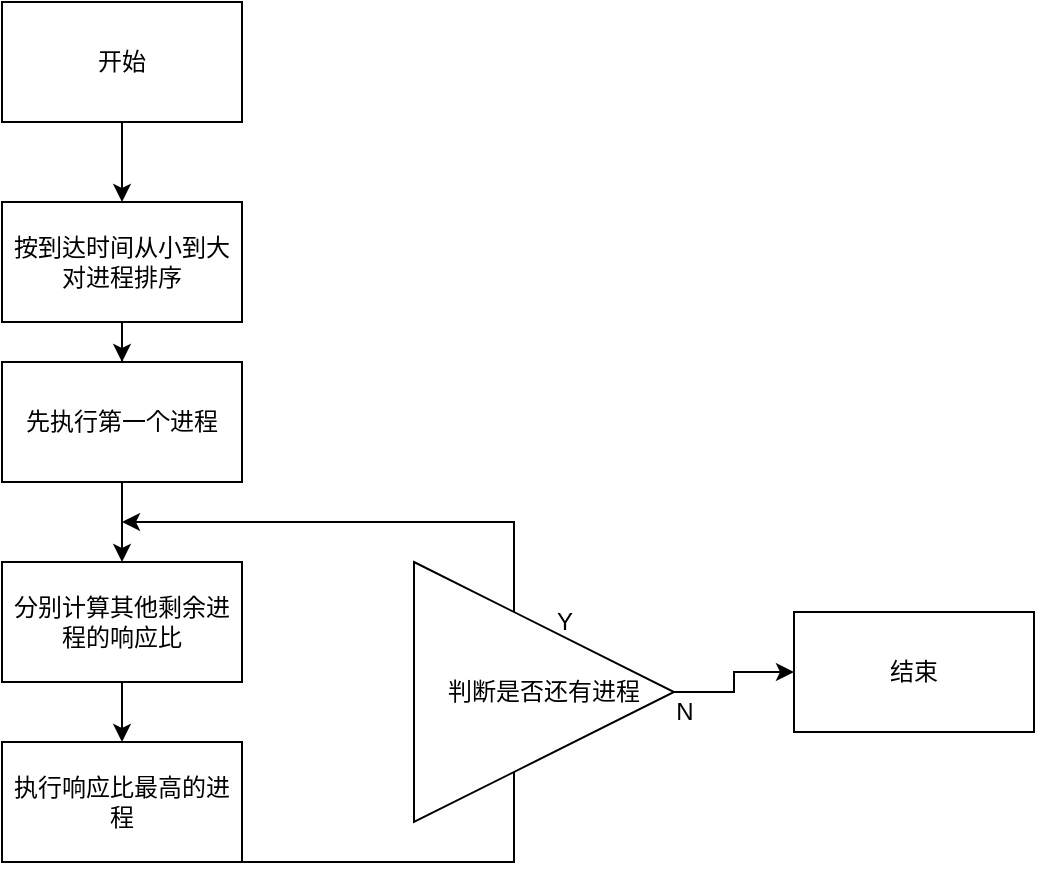 <mxfile version="18.0.2" type="device"><diagram id="Bk8rncyYZpVIqLcajG7B" name="Page-1"><mxGraphModel dx="1144" dy="828" grid="1" gridSize="10" guides="1" tooltips="1" connect="1" arrows="1" fold="1" page="1" pageScale="1" pageWidth="827" pageHeight="1169" math="0" shadow="0"><root><mxCell id="0"/><mxCell id="1" parent="0"/><mxCell id="7NaSvd2TsRrOJBBRSTkC-3" value="" style="edgeStyle=orthogonalEdgeStyle;rounded=0;orthogonalLoop=1;jettySize=auto;html=1;" edge="1" parent="1" source="7NaSvd2TsRrOJBBRSTkC-1" target="7NaSvd2TsRrOJBBRSTkC-2"><mxGeometry relative="1" as="geometry"/></mxCell><mxCell id="7NaSvd2TsRrOJBBRSTkC-1" value="开始" style="rounded=0;whiteSpace=wrap;html=1;" vertex="1" parent="1"><mxGeometry x="354" y="30" width="120" height="60" as="geometry"/></mxCell><mxCell id="7NaSvd2TsRrOJBBRSTkC-5" value="" style="edgeStyle=orthogonalEdgeStyle;rounded=0;orthogonalLoop=1;jettySize=auto;html=1;" edge="1" parent="1" source="7NaSvd2TsRrOJBBRSTkC-2" target="7NaSvd2TsRrOJBBRSTkC-4"><mxGeometry relative="1" as="geometry"/></mxCell><mxCell id="7NaSvd2TsRrOJBBRSTkC-2" value="按到达时间从小到大对进程排序" style="rounded=0;whiteSpace=wrap;html=1;" vertex="1" parent="1"><mxGeometry x="354" y="130" width="120" height="60" as="geometry"/></mxCell><mxCell id="7NaSvd2TsRrOJBBRSTkC-7" value="" style="edgeStyle=orthogonalEdgeStyle;rounded=0;orthogonalLoop=1;jettySize=auto;html=1;" edge="1" parent="1" source="7NaSvd2TsRrOJBBRSTkC-4" target="7NaSvd2TsRrOJBBRSTkC-6"><mxGeometry relative="1" as="geometry"/></mxCell><mxCell id="7NaSvd2TsRrOJBBRSTkC-4" value="先执行第一个进程" style="rounded=0;whiteSpace=wrap;html=1;" vertex="1" parent="1"><mxGeometry x="354" y="210" width="120" height="60" as="geometry"/></mxCell><mxCell id="7NaSvd2TsRrOJBBRSTkC-9" value="" style="edgeStyle=orthogonalEdgeStyle;rounded=0;orthogonalLoop=1;jettySize=auto;html=1;" edge="1" parent="1" source="7NaSvd2TsRrOJBBRSTkC-6" target="7NaSvd2TsRrOJBBRSTkC-8"><mxGeometry relative="1" as="geometry"/></mxCell><mxCell id="7NaSvd2TsRrOJBBRSTkC-6" value="分别计算其他剩余进程的响应比" style="rounded=0;whiteSpace=wrap;html=1;" vertex="1" parent="1"><mxGeometry x="354" y="310" width="120" height="60" as="geometry"/></mxCell><mxCell id="7NaSvd2TsRrOJBBRSTkC-8" value="执行响应比最高的进程" style="rounded=0;whiteSpace=wrap;html=1;" vertex="1" parent="1"><mxGeometry x="354" y="400" width="120" height="60" as="geometry"/></mxCell><mxCell id="7NaSvd2TsRrOJBBRSTkC-15" value="" style="edgeStyle=elbowEdgeStyle;elbow=horizontal;endArrow=classic;html=1;rounded=0;exitX=0.5;exitY=1;exitDx=0;exitDy=0;" edge="1" parent="1" source="7NaSvd2TsRrOJBBRSTkC-8"><mxGeometry width="50" height="50" relative="1" as="geometry"><mxPoint x="520" y="570" as="sourcePoint"/><mxPoint x="414" y="290" as="targetPoint"/><Array as="points"><mxPoint x="610" y="370"/></Array></mxGeometry></mxCell><mxCell id="7NaSvd2TsRrOJBBRSTkC-18" value="结束" style="whiteSpace=wrap;html=1;rounded=0;" vertex="1" parent="1"><mxGeometry x="750" y="335" width="120" height="60" as="geometry"/></mxCell><mxCell id="7NaSvd2TsRrOJBBRSTkC-20" value="Y" style="text;html=1;align=center;verticalAlign=middle;resizable=0;points=[];autosize=1;strokeColor=none;fillColor=none;" vertex="1" parent="1"><mxGeometry x="620" y="330" width="30" height="20" as="geometry"/></mxCell><mxCell id="7NaSvd2TsRrOJBBRSTkC-25" value="" style="edgeStyle=orthogonalEdgeStyle;rounded=0;orthogonalLoop=1;jettySize=auto;html=1;" edge="1" parent="1" source="7NaSvd2TsRrOJBBRSTkC-22" target="7NaSvd2TsRrOJBBRSTkC-18"><mxGeometry relative="1" as="geometry"/></mxCell><mxCell id="7NaSvd2TsRrOJBBRSTkC-22" value="判断是否还有进程" style="triangle;whiteSpace=wrap;html=1;" vertex="1" parent="1"><mxGeometry x="560" y="310" width="130" height="130" as="geometry"/></mxCell><mxCell id="7NaSvd2TsRrOJBBRSTkC-26" value="N" style="text;html=1;align=center;verticalAlign=middle;resizable=0;points=[];autosize=1;strokeColor=none;fillColor=none;" vertex="1" parent="1"><mxGeometry x="680" y="375" width="30" height="20" as="geometry"/></mxCell></root></mxGraphModel></diagram></mxfile>